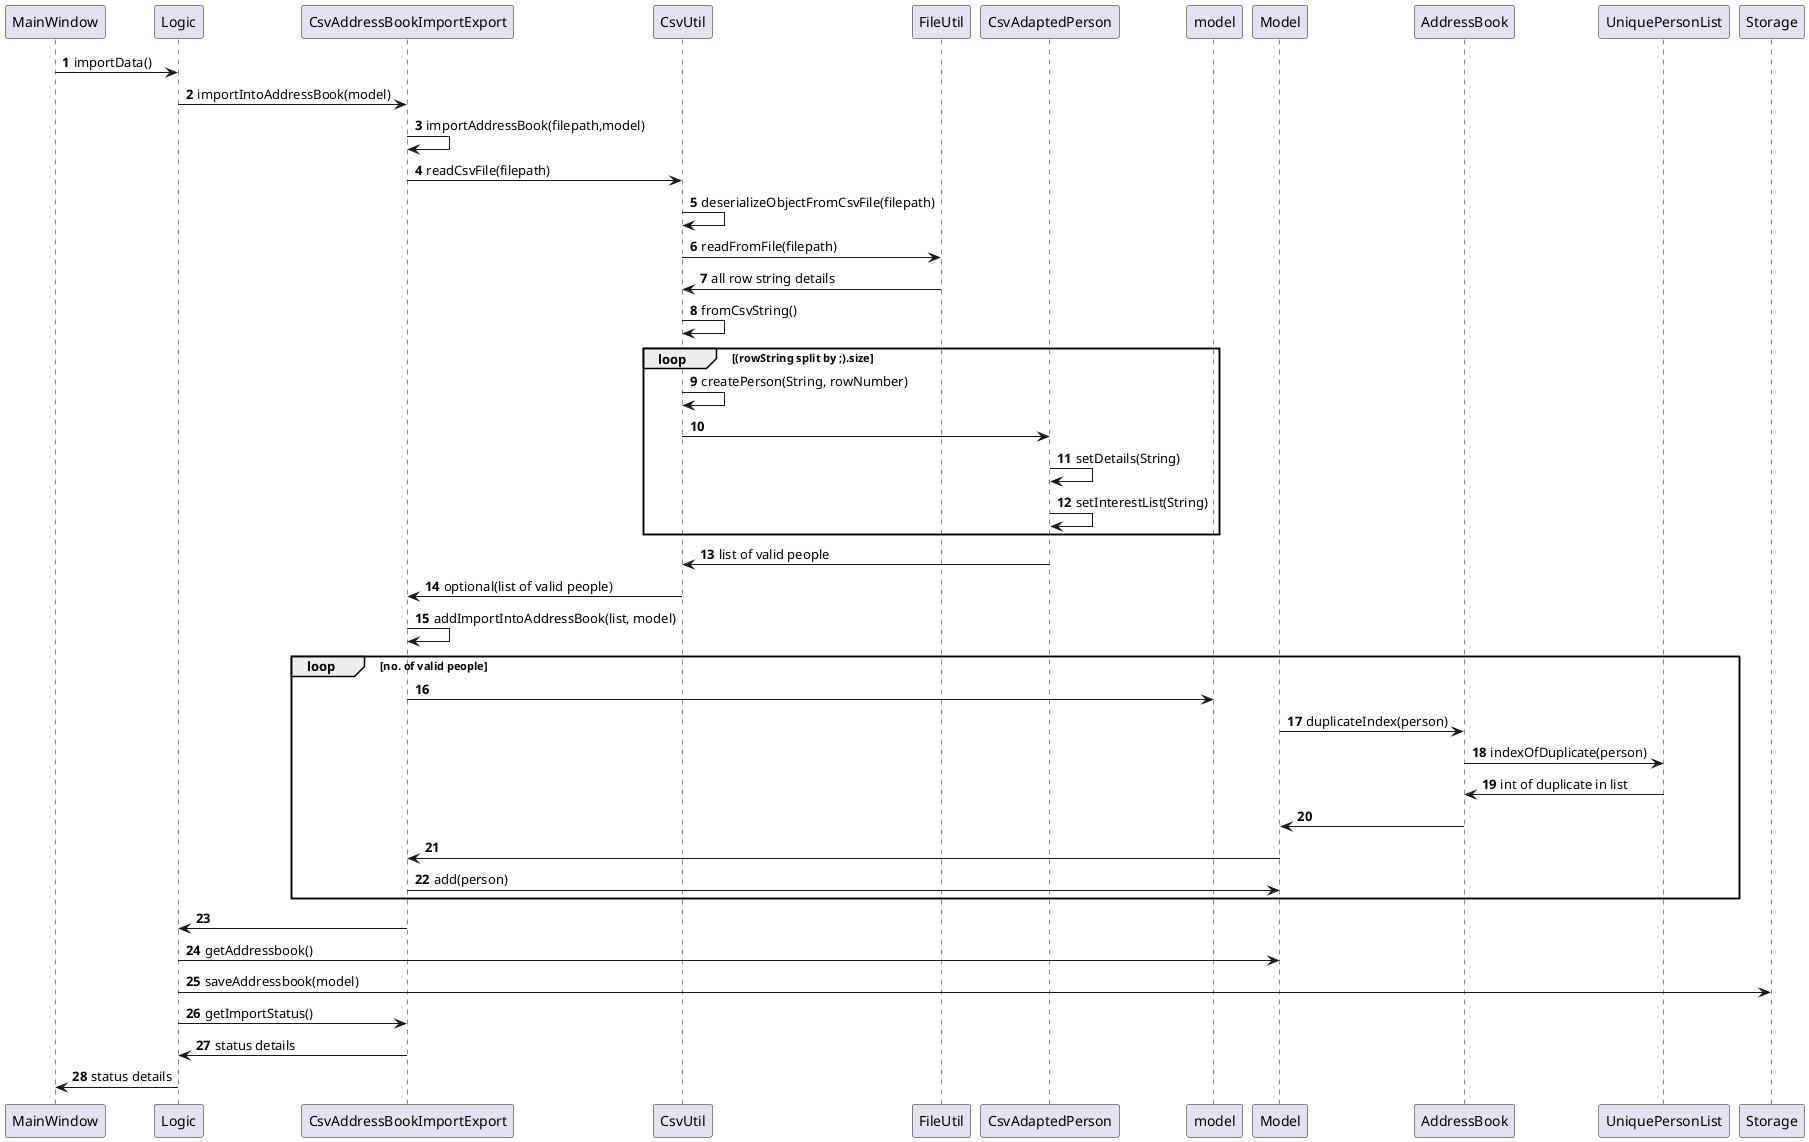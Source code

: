 @startuml
'https://plantuml.com/sequence-diagram

autonumber

MainWindow -> Logic: importData()
Logic -> CsvAddressBookImportExport: importIntoAddressBook(model)
CsvAddressBookImportExport -> CsvAddressBookImportExport: importAddressBook(filepath,model)
CsvAddressBookImportExport -> CsvUtil: readCsvFile(filepath)
CsvUtil -> CsvUtil: deserializeObjectFromCsvFile(filepath)
CsvUtil -> FileUtil: readFromFile(filepath)
CsvUtil <- FileUtil: all row string details
CsvUtil -> CsvUtil: fromCsvString()

loop (rowString split by ;).size
    CsvUtil -> CsvUtil: createPerson(String, rowNumber)
    CsvUtil -> CsvAdaptedPerson

    CsvAdaptedPerson -> CsvAdaptedPerson: setDetails(String)
    CsvAdaptedPerson -> CsvAdaptedPerson: setInterestList(String)
    end
CsvUtil <- CsvAdaptedPerson: list of valid people
CsvAddressBookImportExport <- CsvUtil: optional(list of valid people)
CsvAddressBookImportExport -> CsvAddressBookImportExport: addImportIntoAddressBook(list, model)

loop no. of valid people
    CsvAddressBookImportExport  -> model
	Model -> AddressBook: duplicateIndex(person)
	AddressBook -> UniquePersonList : indexOfDuplicate(person)
	AddressBook <- UniquePersonList : int of duplicate in list
	Model <- AddressBook
    CsvAddressBookImportExport <- Model
    CsvAddressBookImportExport ->  Model: add(person)
    end

Logic <- CsvAddressBookImportExport
Logic -> Model: getAddressbook()
Logic -> Storage: saveAddressbook(model)
Logic -> CsvAddressBookImportExport: getImportStatus()
Logic <- CsvAddressBookImportExport: status details
MainWindow <- Logic: status details

@enduml